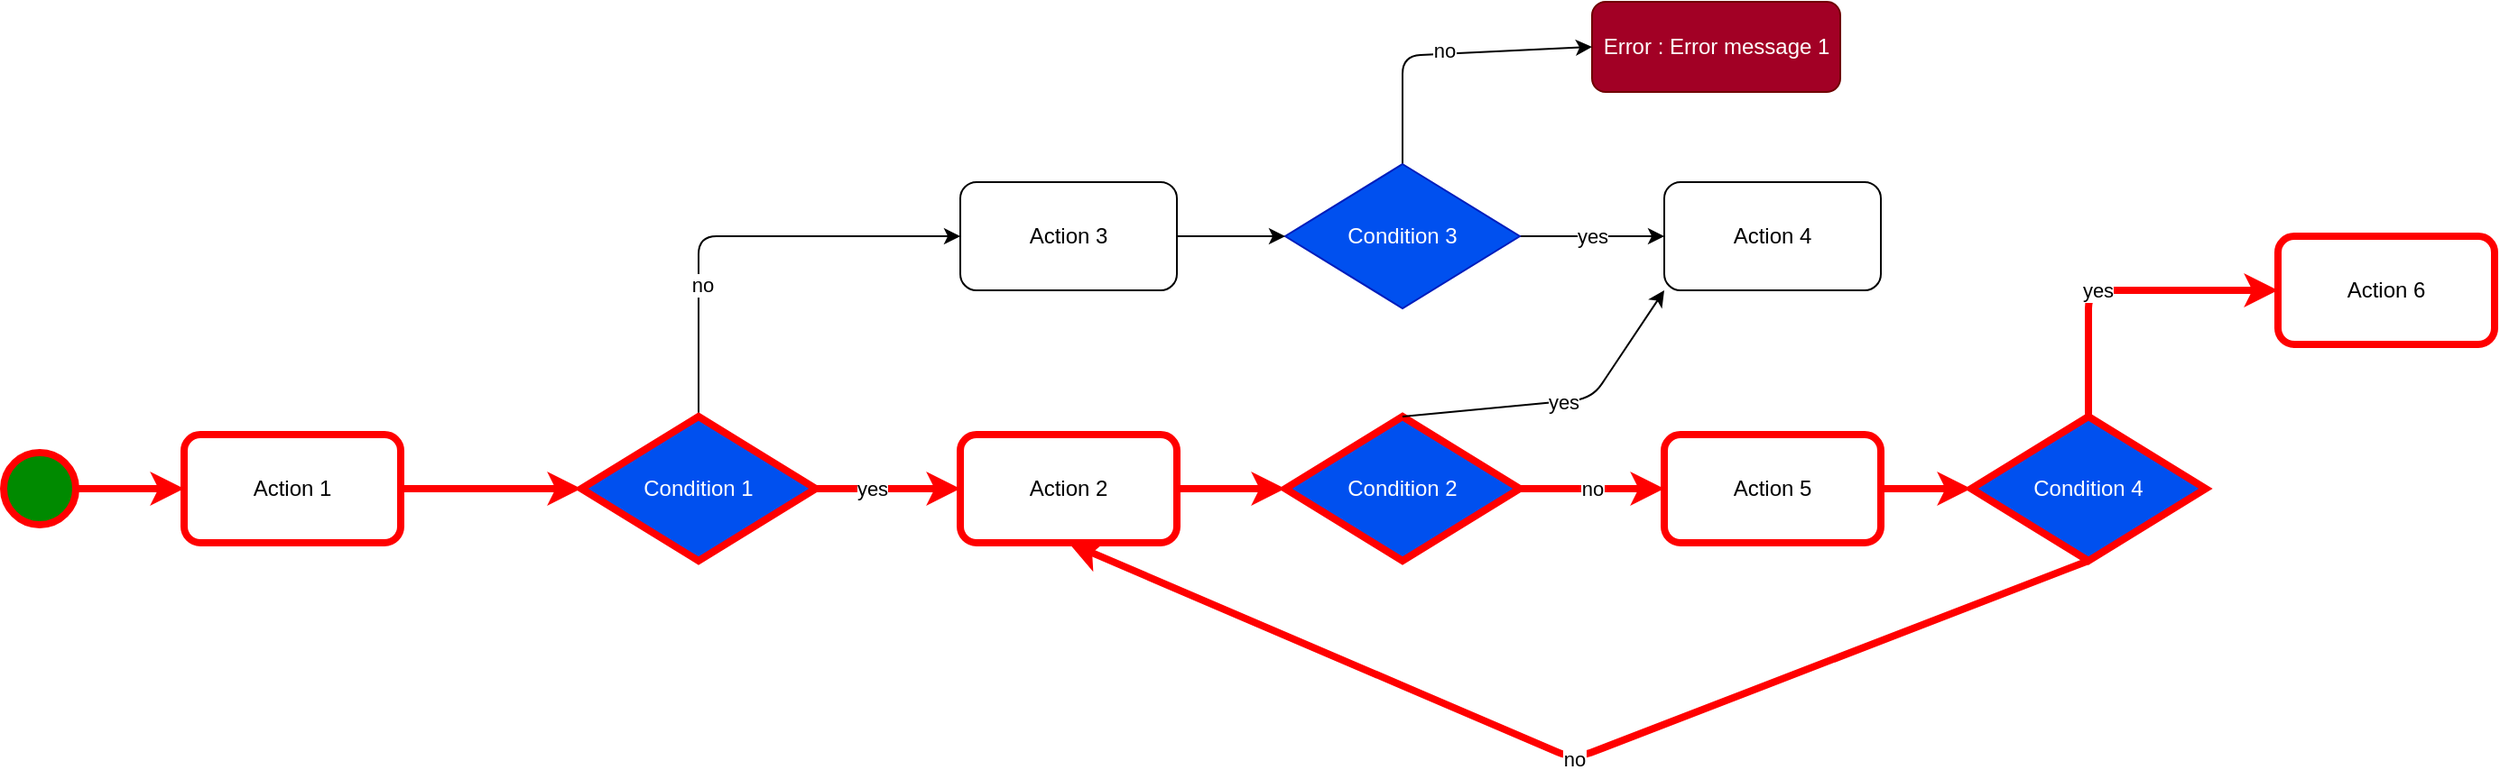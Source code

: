 <mxfile version="26.0.9">
  <diagram id="bx66vDSZKwA4JyOzHQGu" name="Page-1">
    <mxGraphModel dx="1434" dy="1936" grid="1" gridSize="10" guides="1" tooltips="1" connect="1" arrows="1" fold="1" page="1" pageScale="1" pageWidth="850" pageHeight="1100" math="0" shadow="0">
      <root>
        <mxCell id="0" style="" />
        <mxCell id="1" style="" parent="0" />
        <mxCell id="5" style="edgeStyle=none;html=1;exitX=1;exitY=0.5;exitDx=0;exitDy=0;entryX=0;entryY=0.5;entryDx=0;entryDy=0;strokeColor=#FF0000;strokeWidth=4;" parent="1" source="2" target="3" edge="1">
          <mxGeometry relative="1" as="geometry" />
        </mxCell>
        <mxCell id="2" value="Action 1" style="rounded=1;whiteSpace=wrap;html=1;strokeColor=#FF0000;strokeWidth=4;" parent="1" vertex="1">
          <mxGeometry x="180" y="200" width="120" height="60" as="geometry" />
        </mxCell>
        <mxCell id="6" style="edgeStyle=none;html=1;exitX=0.5;exitY=0;exitDx=0;exitDy=0;entryX=0;entryY=0.5;entryDx=0;entryDy=0;" parent="1" source="3" target="19" edge="1">
          <mxGeometry relative="1" as="geometry">
            <mxPoint x="570" y="75" as="targetPoint" />
            <Array as="points">
              <mxPoint x="465" y="90" />
            </Array>
          </mxGeometry>
        </mxCell>
        <mxCell id="7" value="no" style="edgeLabel;html=1;align=center;verticalAlign=middle;resizable=0;points=[];" parent="6" vertex="1" connectable="0">
          <mxGeometry x="-0.4" y="-1" relative="1" as="geometry">
            <mxPoint x="1" as="offset" />
          </mxGeometry>
        </mxCell>
        <mxCell id="9" style="edgeStyle=none;html=1;exitX=1;exitY=0.5;exitDx=0;exitDy=0;entryX=0;entryY=0.5;entryDx=0;entryDy=0;strokeColor=#FF0000;strokeWidth=4;" parent="1" source="3" target="10" edge="1">
          <mxGeometry relative="1" as="geometry">
            <mxPoint x="640" y="330" as="targetPoint" />
          </mxGeometry>
        </mxCell>
        <mxCell id="14" value="yes" style="edgeLabel;html=1;align=center;verticalAlign=middle;resizable=0;points=[];rotation=0;" parent="9" vertex="1" connectable="0">
          <mxGeometry x="0.356" y="-1" relative="1" as="geometry">
            <mxPoint x="-23" y="-1" as="offset" />
          </mxGeometry>
        </mxCell>
        <mxCell id="3" value="Condition 1" style="rhombus;whiteSpace=wrap;html=1;fillColor=#0050ef;fontColor=#ffffff;strokeColor=#FF0000;strokeWidth=4;" parent="1" vertex="1">
          <mxGeometry x="400" y="190" width="130" height="80" as="geometry" />
        </mxCell>
        <mxCell id="10" value="Action 2" style="rounded=1;whiteSpace=wrap;html=1;strokeColor=#FF0000;strokeWidth=4;" parent="1" vertex="1">
          <mxGeometry x="610" y="200" width="120" height="60" as="geometry" />
        </mxCell>
        <mxCell id="13" style="edgeStyle=none;html=1;exitX=1;exitY=0.5;exitDx=0;exitDy=0;entryX=0;entryY=0.5;entryDx=0;entryDy=0;strokeColor=#FF0000;strokeWidth=4;" parent="1" source="12" target="2" edge="1">
          <mxGeometry relative="1" as="geometry" />
        </mxCell>
        <mxCell id="12" value="" style="ellipse;whiteSpace=wrap;html=1;aspect=fixed;fillColor=#008a00;fontColor=#ffffff;strokeColor=#FF0000;strokeWidth=4;" parent="1" vertex="1">
          <mxGeometry x="80" y="210" width="40" height="40" as="geometry" />
        </mxCell>
        <mxCell id="28" value="no" style="edgeStyle=none;html=1;exitX=1;exitY=0.5;exitDx=0;exitDy=0;entryX=0;entryY=0.5;entryDx=0;entryDy=0;strokeColor=#FF0000;strokeWidth=4;" parent="1" source="16" target="27" edge="1">
          <mxGeometry relative="1" as="geometry" />
        </mxCell>
        <mxCell id="16" value="Condition 2" style="rhombus;whiteSpace=wrap;html=1;fillColor=#0050ef;fontColor=#ffffff;strokeColor=#FF0000;strokeWidth=4;" parent="1" vertex="1">
          <mxGeometry x="790" y="190" width="130" height="80" as="geometry" />
        </mxCell>
        <mxCell id="17" style="edgeStyle=none;html=1;entryX=0;entryY=0.5;entryDx=0;entryDy=0;exitX=1;exitY=0.5;exitDx=0;exitDy=0;strokeColor=#FF0000;strokeWidth=4;" parent="1" source="10" target="16" edge="1">
          <mxGeometry relative="1" as="geometry">
            <mxPoint x="570" y="270" as="sourcePoint" />
            <mxPoint x="410" y="240" as="targetPoint" />
          </mxGeometry>
        </mxCell>
        <mxCell id="18" value="Error : Error message 1" style="rounded=1;whiteSpace=wrap;html=1;fillColor=#a20025;fontColor=#ffffff;strokeColor=#6F0000;" parent="1" vertex="1">
          <mxGeometry x="960" y="-40" width="137.5" height="50" as="geometry" />
        </mxCell>
        <mxCell id="19" value="Action 3" style="rounded=1;whiteSpace=wrap;html=1;" parent="1" vertex="1">
          <mxGeometry x="610" y="60" width="120" height="60" as="geometry" />
        </mxCell>
        <mxCell id="22" style="edgeStyle=none;html=1;exitX=0.5;exitY=0;exitDx=0;exitDy=0;entryX=0;entryY=0.5;entryDx=0;entryDy=0;" parent="1" source="20" target="18" edge="1">
          <mxGeometry relative="1" as="geometry">
            <Array as="points">
              <mxPoint x="855" y="-10" />
            </Array>
          </mxGeometry>
        </mxCell>
        <mxCell id="23" value="no" style="edgeLabel;html=1;align=center;verticalAlign=middle;resizable=0;points=[];" parent="22" vertex="1" connectable="0">
          <mxGeometry x="0.007" y="2" relative="1" as="geometry">
            <mxPoint as="offset" />
          </mxGeometry>
        </mxCell>
        <mxCell id="25" value="yes" style="edgeStyle=none;html=1;exitX=1;exitY=0.5;exitDx=0;exitDy=0;entryX=0;entryY=0.5;entryDx=0;entryDy=0;" parent="1" source="20" target="24" edge="1">
          <mxGeometry relative="1" as="geometry">
            <Array as="points">
              <mxPoint x="970" y="90" />
            </Array>
          </mxGeometry>
        </mxCell>
        <mxCell id="20" value="Condition 3" style="rhombus;whiteSpace=wrap;html=1;fillColor=#0050ef;fontColor=#ffffff;strokeColor=#001DBC;" parent="1" vertex="1">
          <mxGeometry x="790" y="50" width="130" height="80" as="geometry" />
        </mxCell>
        <mxCell id="21" style="edgeStyle=none;html=1;entryX=0;entryY=0.5;entryDx=0;entryDy=0;exitX=1;exitY=0.5;exitDx=0;exitDy=0;" parent="1" source="19" target="20" edge="1">
          <mxGeometry relative="1" as="geometry">
            <mxPoint x="740" y="240" as="sourcePoint" />
            <mxPoint x="800" y="240" as="targetPoint" />
          </mxGeometry>
        </mxCell>
        <mxCell id="24" value="Action 4" style="rounded=1;whiteSpace=wrap;html=1;" parent="1" vertex="1">
          <mxGeometry x="1000" y="60" width="120" height="60" as="geometry" />
        </mxCell>
        <mxCell id="26" value="yes" style="edgeStyle=none;html=1;exitX=0.5;exitY=0;exitDx=0;exitDy=0;entryX=0;entryY=1;entryDx=0;entryDy=0;" parent="1" source="16" target="24" edge="1">
          <mxGeometry relative="1" as="geometry">
            <mxPoint x="930" y="100" as="sourcePoint" />
            <mxPoint x="1010" y="100" as="targetPoint" />
            <Array as="points">
              <mxPoint x="960" y="180" />
            </Array>
          </mxGeometry>
        </mxCell>
        <mxCell id="30" style="edgeStyle=none;html=1;exitX=1;exitY=0.5;exitDx=0;exitDy=0;entryX=0;entryY=0.5;entryDx=0;entryDy=0;strokeColor=#FF0000;strokeWidth=4;" parent="1" source="27" target="29" edge="1">
          <mxGeometry relative="1" as="geometry" />
        </mxCell>
        <mxCell id="27" value="Action 5" style="rounded=1;whiteSpace=wrap;html=1;strokeColor=#FF0000;strokeWidth=4;" parent="1" vertex="1">
          <mxGeometry x="1000" y="200" width="120" height="60" as="geometry" />
        </mxCell>
        <mxCell id="32" value="yes" style="edgeStyle=none;html=1;exitX=0.5;exitY=0;exitDx=0;exitDy=0;entryX=0;entryY=0.5;entryDx=0;entryDy=0;strokeColor=#FF0000;strokeWidth=4;" parent="1" source="29" target="31" edge="1">
          <mxGeometry x="-0.143" relative="1" as="geometry">
            <mxPoint as="offset" />
            <Array as="points">
              <mxPoint x="1235" y="120" />
            </Array>
          </mxGeometry>
        </mxCell>
        <mxCell id="33" value="no" style="edgeStyle=none;html=1;exitX=0.5;exitY=1;exitDx=0;exitDy=0;entryX=0.5;entryY=1;entryDx=0;entryDy=0;strokeColor=#FF0000;strokeWidth=4;" parent="1" source="29" target="10" edge="1">
          <mxGeometry relative="1" as="geometry">
            <Array as="points">
              <mxPoint x="950" y="380" />
            </Array>
          </mxGeometry>
        </mxCell>
        <mxCell id="29" value="Condition 4" style="rhombus;whiteSpace=wrap;html=1;fillColor=#0050ef;fontColor=#ffffff;strokeColor=#FF0000;strokeWidth=4;" parent="1" vertex="1">
          <mxGeometry x="1170" y="190" width="130" height="80" as="geometry" />
        </mxCell>
        <mxCell id="31" value="Action 6" style="rounded=1;whiteSpace=wrap;html=1;strokeColor=#FF0000;strokeWidth=4;" parent="1" vertex="1">
          <mxGeometry x="1340" y="90" width="120" height="60" as="geometry" />
        </mxCell>
      </root>
    </mxGraphModel>
  </diagram>
</mxfile>

